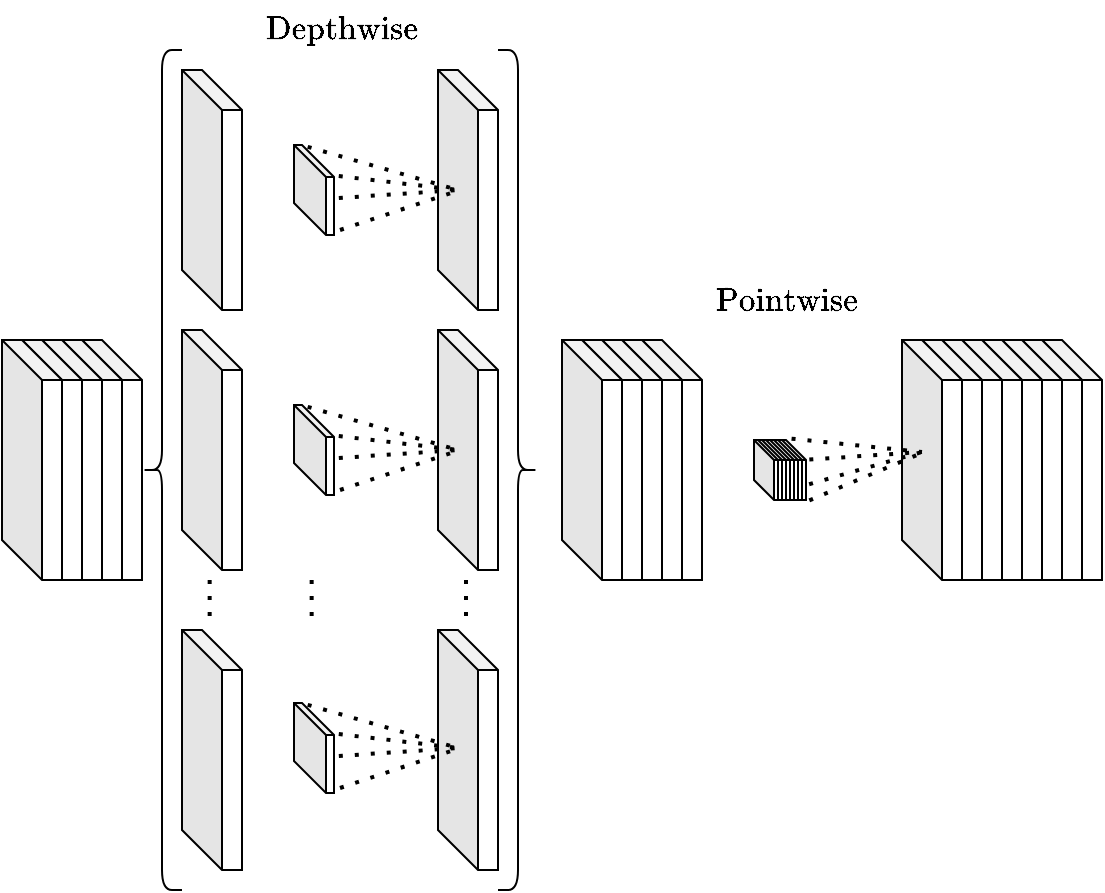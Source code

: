 <mxfile version="26.1.1">
  <diagram name="Page-1" id="ESAI7z-HyepYXW7znmA7">
    <mxGraphModel dx="880" dy="1322" grid="1" gridSize="10" guides="1" tooltips="1" connect="1" arrows="1" fold="1" page="1" pageScale="1" pageWidth="595" pageHeight="842" math="1" shadow="0">
      <root>
        <mxCell id="0" />
        <mxCell id="1" parent="0" />
        <mxCell id="pq8o-XT3RomVm82ZCN2M-4" value="" style="shape=cube;whiteSpace=wrap;html=1;boundedLbl=1;backgroundOutline=1;darkOpacity=0.05;darkOpacity2=0.1;size=20;rotation=0;" vertex="1" parent="1">
          <mxGeometry x="50" y="160" width="30" height="120" as="geometry" />
        </mxCell>
        <mxCell id="pq8o-XT3RomVm82ZCN2M-5" value="" style="shape=cube;whiteSpace=wrap;html=1;boundedLbl=1;backgroundOutline=1;darkOpacity=0.05;darkOpacity2=0.1;size=20;rotation=0;" vertex="1" parent="1">
          <mxGeometry x="40" y="160" width="30" height="120" as="geometry" />
        </mxCell>
        <mxCell id="pq8o-XT3RomVm82ZCN2M-6" value="" style="shape=cube;whiteSpace=wrap;html=1;boundedLbl=1;backgroundOutline=1;darkOpacity=0.05;darkOpacity2=0.1;size=20;rotation=0;" vertex="1" parent="1">
          <mxGeometry x="30" y="160" width="30" height="120" as="geometry" />
        </mxCell>
        <mxCell id="pq8o-XT3RomVm82ZCN2M-7" value="" style="shape=cube;whiteSpace=wrap;html=1;boundedLbl=1;backgroundOutline=1;darkOpacity=0.05;darkOpacity2=0.1;size=20;rotation=0;" vertex="1" parent="1">
          <mxGeometry x="20" y="160" width="30" height="120" as="geometry" />
        </mxCell>
        <mxCell id="pq8o-XT3RomVm82ZCN2M-8" value="" style="shape=cube;whiteSpace=wrap;html=1;boundedLbl=1;backgroundOutline=1;darkOpacity=0.05;darkOpacity2=0.1;size=20;rotation=0;" vertex="1" parent="1">
          <mxGeometry x="100" y="25" width="30" height="120" as="geometry" />
        </mxCell>
        <mxCell id="pq8o-XT3RomVm82ZCN2M-9" value="" style="shape=cube;whiteSpace=wrap;html=1;boundedLbl=1;backgroundOutline=1;darkOpacity=0.05;darkOpacity2=0.1;size=20;rotation=0;" vertex="1" parent="1">
          <mxGeometry x="10" y="160" width="30" height="120" as="geometry" />
        </mxCell>
        <mxCell id="pq8o-XT3RomVm82ZCN2M-10" value="" style="shape=cube;whiteSpace=wrap;html=1;boundedLbl=1;backgroundOutline=1;darkOpacity=0.05;darkOpacity2=0.1;size=20;rotation=0;" vertex="1" parent="1">
          <mxGeometry x="100" y="305" width="30" height="120" as="geometry" />
        </mxCell>
        <mxCell id="pq8o-XT3RomVm82ZCN2M-11" value="" style="shape=cube;whiteSpace=wrap;html=1;boundedLbl=1;backgroundOutline=1;darkOpacity=0.05;darkOpacity2=0.1;size=20;rotation=0;" vertex="1" parent="1">
          <mxGeometry x="100" y="155" width="30" height="120" as="geometry" />
        </mxCell>
        <mxCell id="pq8o-XT3RomVm82ZCN2M-12" value="" style="shape=cube;whiteSpace=wrap;html=1;boundedLbl=1;backgroundOutline=1;darkOpacity=0.05;darkOpacity2=0.1;size=16;rotation=0;shadow=0;" vertex="1" parent="1">
          <mxGeometry x="156" y="62.5" width="20" height="45" as="geometry" />
        </mxCell>
        <mxCell id="pq8o-XT3RomVm82ZCN2M-15" value="" style="shape=cube;whiteSpace=wrap;html=1;boundedLbl=1;backgroundOutline=1;darkOpacity=0.05;darkOpacity2=0.1;size=20;rotation=0;" vertex="1" parent="1">
          <mxGeometry x="228" y="25" width="30" height="120" as="geometry" />
        </mxCell>
        <mxCell id="pq8o-XT3RomVm82ZCN2M-16" value="" style="shape=cube;whiteSpace=wrap;html=1;boundedLbl=1;backgroundOutline=1;darkOpacity=0.05;darkOpacity2=0.1;size=20;rotation=0;" vertex="1" parent="1">
          <mxGeometry x="228" y="155" width="30" height="120" as="geometry" />
        </mxCell>
        <mxCell id="pq8o-XT3RomVm82ZCN2M-17" value="" style="shape=cube;whiteSpace=wrap;html=1;boundedLbl=1;backgroundOutline=1;darkOpacity=0.05;darkOpacity2=0.1;size=20;rotation=0;" vertex="1" parent="1">
          <mxGeometry x="228" y="305" width="30" height="120" as="geometry" />
        </mxCell>
        <mxCell id="pq8o-XT3RomVm82ZCN2M-18" value="" style="endArrow=none;dashed=1;html=1;dashPattern=1 3;strokeWidth=2;rounded=0;entryX=0.333;entryY=0.5;entryDx=0;entryDy=0;entryPerimeter=0;exitX=1.119;exitY=0.345;exitDx=0;exitDy=0;exitPerimeter=0;" edge="1" parent="1" source="pq8o-XT3RomVm82ZCN2M-12" target="pq8o-XT3RomVm82ZCN2M-15">
          <mxGeometry width="50" height="50" relative="1" as="geometry">
            <mxPoint x="178" y="75" as="sourcePoint" />
            <mxPoint x="228" y="25" as="targetPoint" />
          </mxGeometry>
        </mxCell>
        <mxCell id="pq8o-XT3RomVm82ZCN2M-19" value="" style="endArrow=none;dashed=1;html=1;dashPattern=1 3;strokeWidth=2;rounded=0;" edge="1" parent="1">
          <mxGeometry width="50" height="50" relative="1" as="geometry">
            <mxPoint x="179" y="105" as="sourcePoint" />
            <mxPoint x="239" y="85" as="targetPoint" />
          </mxGeometry>
        </mxCell>
        <mxCell id="pq8o-XT3RomVm82ZCN2M-21" value="" style="endArrow=none;dashed=1;html=1;dashPattern=1 3;strokeWidth=2;rounded=0;exitX=0.342;exitY=0.02;exitDx=0;exitDy=0;exitPerimeter=0;" edge="1" parent="1" source="pq8o-XT3RomVm82ZCN2M-12">
          <mxGeometry width="50" height="50" relative="1" as="geometry">
            <mxPoint x="308" y="65" as="sourcePoint" />
            <mxPoint x="238" y="85" as="targetPoint" />
          </mxGeometry>
        </mxCell>
        <mxCell id="pq8o-XT3RomVm82ZCN2M-22" value="" style="endArrow=none;dashed=1;html=1;dashPattern=1 3;strokeWidth=2;rounded=0;exitX=1.121;exitY=0.589;exitDx=0;exitDy=0;exitPerimeter=0;" edge="1" parent="1" source="pq8o-XT3RomVm82ZCN2M-12">
          <mxGeometry width="50" height="50" relative="1" as="geometry">
            <mxPoint x="188" y="95" as="sourcePoint" />
            <mxPoint x="238" y="85" as="targetPoint" />
          </mxGeometry>
        </mxCell>
        <mxCell id="pq8o-XT3RomVm82ZCN2M-33" value="" style="shape=cube;whiteSpace=wrap;html=1;boundedLbl=1;backgroundOutline=1;darkOpacity=0.05;darkOpacity2=0.1;size=20;rotation=0;" vertex="1" parent="1">
          <mxGeometry x="330" y="160" width="30" height="120" as="geometry" />
        </mxCell>
        <mxCell id="pq8o-XT3RomVm82ZCN2M-34" value="" style="shape=cube;whiteSpace=wrap;html=1;boundedLbl=1;backgroundOutline=1;darkOpacity=0.05;darkOpacity2=0.1;size=20;rotation=0;" vertex="1" parent="1">
          <mxGeometry x="320" y="160" width="30" height="120" as="geometry" />
        </mxCell>
        <mxCell id="pq8o-XT3RomVm82ZCN2M-35" value="" style="shape=cube;whiteSpace=wrap;html=1;boundedLbl=1;backgroundOutline=1;darkOpacity=0.05;darkOpacity2=0.1;size=20;rotation=0;" vertex="1" parent="1">
          <mxGeometry x="310" y="160" width="30" height="120" as="geometry" />
        </mxCell>
        <mxCell id="pq8o-XT3RomVm82ZCN2M-36" value="" style="shape=cube;whiteSpace=wrap;html=1;boundedLbl=1;backgroundOutline=1;darkOpacity=0.05;darkOpacity2=0.1;size=20;rotation=0;" vertex="1" parent="1">
          <mxGeometry x="300" y="160" width="30" height="120" as="geometry" />
        </mxCell>
        <mxCell id="pq8o-XT3RomVm82ZCN2M-37" value="" style="shape=cube;whiteSpace=wrap;html=1;boundedLbl=1;backgroundOutline=1;darkOpacity=0.05;darkOpacity2=0.1;size=20;rotation=0;" vertex="1" parent="1">
          <mxGeometry x="290" y="160" width="30" height="120" as="geometry" />
        </mxCell>
        <mxCell id="pq8o-XT3RomVm82ZCN2M-45" value="" style="shape=cube;whiteSpace=wrap;html=1;boundedLbl=1;backgroundOutline=1;darkOpacity=0.05;darkOpacity2=0.1;size=16;rotation=0;shadow=0;" vertex="1" parent="1">
          <mxGeometry x="156" y="192.5" width="20" height="45" as="geometry" />
        </mxCell>
        <mxCell id="pq8o-XT3RomVm82ZCN2M-46" value="" style="endArrow=none;dashed=1;html=1;dashPattern=1 3;strokeWidth=2;rounded=0;entryX=0.333;entryY=0.5;entryDx=0;entryDy=0;entryPerimeter=0;exitX=1.119;exitY=0.345;exitDx=0;exitDy=0;exitPerimeter=0;" edge="1" parent="1" source="pq8o-XT3RomVm82ZCN2M-45">
          <mxGeometry width="50" height="50" relative="1" as="geometry">
            <mxPoint x="178" y="205" as="sourcePoint" />
            <mxPoint x="238" y="215" as="targetPoint" />
          </mxGeometry>
        </mxCell>
        <mxCell id="pq8o-XT3RomVm82ZCN2M-47" value="" style="endArrow=none;dashed=1;html=1;dashPattern=1 3;strokeWidth=2;rounded=0;" edge="1" parent="1">
          <mxGeometry width="50" height="50" relative="1" as="geometry">
            <mxPoint x="179" y="235" as="sourcePoint" />
            <mxPoint x="239" y="215" as="targetPoint" />
          </mxGeometry>
        </mxCell>
        <mxCell id="pq8o-XT3RomVm82ZCN2M-48" value="" style="endArrow=none;dashed=1;html=1;dashPattern=1 3;strokeWidth=2;rounded=0;exitX=0.342;exitY=0.02;exitDx=0;exitDy=0;exitPerimeter=0;" edge="1" parent="1" source="pq8o-XT3RomVm82ZCN2M-45">
          <mxGeometry width="50" height="50" relative="1" as="geometry">
            <mxPoint x="308" y="195" as="sourcePoint" />
            <mxPoint x="238" y="215" as="targetPoint" />
          </mxGeometry>
        </mxCell>
        <mxCell id="pq8o-XT3RomVm82ZCN2M-49" value="" style="endArrow=none;dashed=1;html=1;dashPattern=1 3;strokeWidth=2;rounded=0;exitX=1.121;exitY=0.589;exitDx=0;exitDy=0;exitPerimeter=0;" edge="1" parent="1" source="pq8o-XT3RomVm82ZCN2M-45">
          <mxGeometry width="50" height="50" relative="1" as="geometry">
            <mxPoint x="188" y="225" as="sourcePoint" />
            <mxPoint x="238" y="215" as="targetPoint" />
          </mxGeometry>
        </mxCell>
        <mxCell id="pq8o-XT3RomVm82ZCN2M-50" value="" style="shape=cube;whiteSpace=wrap;html=1;boundedLbl=1;backgroundOutline=1;darkOpacity=0.05;darkOpacity2=0.1;size=16;rotation=0;shadow=0;" vertex="1" parent="1">
          <mxGeometry x="156" y="341.5" width="20" height="45" as="geometry" />
        </mxCell>
        <mxCell id="pq8o-XT3RomVm82ZCN2M-51" value="" style="endArrow=none;dashed=1;html=1;dashPattern=1 3;strokeWidth=2;rounded=0;entryX=0.333;entryY=0.5;entryDx=0;entryDy=0;entryPerimeter=0;exitX=1.119;exitY=0.345;exitDx=0;exitDy=0;exitPerimeter=0;" edge="1" parent="1" source="pq8o-XT3RomVm82ZCN2M-50">
          <mxGeometry width="50" height="50" relative="1" as="geometry">
            <mxPoint x="178" y="354" as="sourcePoint" />
            <mxPoint x="238" y="364" as="targetPoint" />
          </mxGeometry>
        </mxCell>
        <mxCell id="pq8o-XT3RomVm82ZCN2M-52" value="" style="endArrow=none;dashed=1;html=1;dashPattern=1 3;strokeWidth=2;rounded=0;" edge="1" parent="1">
          <mxGeometry width="50" height="50" relative="1" as="geometry">
            <mxPoint x="179" y="384" as="sourcePoint" />
            <mxPoint x="239" y="364" as="targetPoint" />
          </mxGeometry>
        </mxCell>
        <mxCell id="pq8o-XT3RomVm82ZCN2M-53" value="" style="endArrow=none;dashed=1;html=1;dashPattern=1 3;strokeWidth=2;rounded=0;exitX=0.342;exitY=0.02;exitDx=0;exitDy=0;exitPerimeter=0;" edge="1" parent="1" source="pq8o-XT3RomVm82ZCN2M-50">
          <mxGeometry width="50" height="50" relative="1" as="geometry">
            <mxPoint x="308" y="344" as="sourcePoint" />
            <mxPoint x="238" y="364" as="targetPoint" />
          </mxGeometry>
        </mxCell>
        <mxCell id="pq8o-XT3RomVm82ZCN2M-54" value="" style="endArrow=none;dashed=1;html=1;dashPattern=1 3;strokeWidth=2;rounded=0;exitX=1.121;exitY=0.589;exitDx=0;exitDy=0;exitPerimeter=0;" edge="1" parent="1" source="pq8o-XT3RomVm82ZCN2M-50">
          <mxGeometry width="50" height="50" relative="1" as="geometry">
            <mxPoint x="188" y="374" as="sourcePoint" />
            <mxPoint x="238" y="364" as="targetPoint" />
          </mxGeometry>
        </mxCell>
        <mxCell id="pq8o-XT3RomVm82ZCN2M-55" value="" style="shape=curlyBracket;whiteSpace=wrap;html=1;rounded=1;labelPosition=left;verticalLabelPosition=middle;align=right;verticalAlign=middle;" vertex="1" parent="1">
          <mxGeometry x="80" y="15" width="20" height="420" as="geometry" />
        </mxCell>
        <mxCell id="pq8o-XT3RomVm82ZCN2M-56" value="" style="endArrow=none;dashed=1;html=1;dashPattern=1 3;strokeWidth=2;rounded=0;" edge="1" parent="1">
          <mxGeometry width="50" height="50" relative="1" as="geometry">
            <mxPoint x="113.83" y="298" as="sourcePoint" />
            <mxPoint x="113.83" y="278" as="targetPoint" />
          </mxGeometry>
        </mxCell>
        <mxCell id="pq8o-XT3RomVm82ZCN2M-57" value="" style="endArrow=none;dashed=1;html=1;dashPattern=1 3;strokeWidth=2;rounded=0;" edge="1" parent="1">
          <mxGeometry width="50" height="50" relative="1" as="geometry">
            <mxPoint x="164.83" y="298" as="sourcePoint" />
            <mxPoint x="164.83" y="278" as="targetPoint" />
          </mxGeometry>
        </mxCell>
        <mxCell id="pq8o-XT3RomVm82ZCN2M-58" value="" style="endArrow=none;dashed=1;html=1;dashPattern=1 3;strokeWidth=2;rounded=0;" edge="1" parent="1">
          <mxGeometry width="50" height="50" relative="1" as="geometry">
            <mxPoint x="242" y="298" as="sourcePoint" />
            <mxPoint x="242" y="278" as="targetPoint" />
          </mxGeometry>
        </mxCell>
        <mxCell id="pq8o-XT3RomVm82ZCN2M-59" value="" style="shape=curlyBracket;whiteSpace=wrap;html=1;rounded=1;flipH=1;labelPosition=right;verticalLabelPosition=middle;align=left;verticalAlign=middle;" vertex="1" parent="1">
          <mxGeometry x="258" y="15" width="20" height="420" as="geometry" />
        </mxCell>
        <mxCell id="pq8o-XT3RomVm82ZCN2M-63" value="" style="shape=cube;whiteSpace=wrap;html=1;boundedLbl=1;backgroundOutline=1;darkOpacity=0.05;darkOpacity2=0.1;size=10;rotation=0;shadow=0;" vertex="1" parent="1">
          <mxGeometry x="392" y="210" width="20" height="30" as="geometry" />
        </mxCell>
        <mxCell id="pq8o-XT3RomVm82ZCN2M-64" value="" style="shape=cube;whiteSpace=wrap;html=1;boundedLbl=1;backgroundOutline=1;darkOpacity=0.05;darkOpacity2=0.1;size=10;rotation=0;shadow=0;" vertex="1" parent="1">
          <mxGeometry x="390" y="210" width="20" height="30" as="geometry" />
        </mxCell>
        <mxCell id="pq8o-XT3RomVm82ZCN2M-65" value="" style="shape=cube;whiteSpace=wrap;html=1;boundedLbl=1;backgroundOutline=1;darkOpacity=0.05;darkOpacity2=0.1;size=10;rotation=0;shadow=0;" vertex="1" parent="1">
          <mxGeometry x="388" y="210" width="20" height="30" as="geometry" />
        </mxCell>
        <mxCell id="pq8o-XT3RomVm82ZCN2M-66" value="" style="shape=cube;whiteSpace=wrap;html=1;boundedLbl=1;backgroundOutline=1;darkOpacity=0.05;darkOpacity2=0.1;size=10;rotation=0;shadow=0;" vertex="1" parent="1">
          <mxGeometry x="386" y="210" width="20" height="30" as="geometry" />
        </mxCell>
        <mxCell id="pq8o-XT3RomVm82ZCN2M-68" value="" style="endArrow=none;html=1;rounded=0;entryX=0;entryY=0;entryDx=5;entryDy=0;entryPerimeter=0;exitX=0;exitY=0;exitDx=15;exitDy=30.0;exitPerimeter=0;" edge="1" parent="1">
          <mxGeometry width="50" height="50" relative="1" as="geometry">
            <mxPoint x="402" y="240.0" as="sourcePoint" />
            <mxPoint x="392" y="210" as="targetPoint" />
            <Array as="points">
              <mxPoint x="402" y="220" />
            </Array>
          </mxGeometry>
        </mxCell>
        <mxCell id="pq8o-XT3RomVm82ZCN2M-69" value="" style="endArrow=none;html=1;rounded=0;entryX=0;entryY=0;entryDx=5;entryDy=0;entryPerimeter=0;exitX=0;exitY=0;exitDx=15;exitDy=30.0;exitPerimeter=0;" edge="1" parent="1">
          <mxGeometry width="50" height="50" relative="1" as="geometry">
            <mxPoint x="404" y="240.0" as="sourcePoint" />
            <mxPoint x="394" y="210" as="targetPoint" />
            <Array as="points">
              <mxPoint x="404" y="220" />
            </Array>
          </mxGeometry>
        </mxCell>
        <mxCell id="pq8o-XT3RomVm82ZCN2M-70" value="" style="endArrow=none;html=1;rounded=0;entryX=0;entryY=0;entryDx=5;entryDy=0;entryPerimeter=0;exitX=0;exitY=0;exitDx=15;exitDy=30.0;exitPerimeter=0;" edge="1" parent="1">
          <mxGeometry width="50" height="50" relative="1" as="geometry">
            <mxPoint x="400" y="240.0" as="sourcePoint" />
            <mxPoint x="390" y="210" as="targetPoint" />
            <Array as="points">
              <mxPoint x="400" y="220" />
            </Array>
          </mxGeometry>
        </mxCell>
        <mxCell id="pq8o-XT3RomVm82ZCN2M-71" value="" style="endArrow=none;html=1;rounded=0;entryX=0;entryY=0;entryDx=5;entryDy=0;entryPerimeter=0;exitX=0;exitY=0;exitDx=15;exitDy=30.0;exitPerimeter=0;" edge="1" parent="1">
          <mxGeometry width="50" height="50" relative="1" as="geometry">
            <mxPoint x="398" y="240.0" as="sourcePoint" />
            <mxPoint x="388" y="210" as="targetPoint" />
            <Array as="points">
              <mxPoint x="398" y="220" />
            </Array>
          </mxGeometry>
        </mxCell>
        <mxCell id="pq8o-XT3RomVm82ZCN2M-72" value="" style="shape=cube;whiteSpace=wrap;html=1;boundedLbl=1;backgroundOutline=1;darkOpacity=0.05;darkOpacity2=0.1;size=20;rotation=0;" vertex="1" parent="1">
          <mxGeometry x="530" y="160" width="30" height="120" as="geometry" />
        </mxCell>
        <mxCell id="pq8o-XT3RomVm82ZCN2M-73" value="" style="shape=cube;whiteSpace=wrap;html=1;boundedLbl=1;backgroundOutline=1;darkOpacity=0.05;darkOpacity2=0.1;size=20;rotation=0;" vertex="1" parent="1">
          <mxGeometry x="520" y="160" width="30" height="120" as="geometry" />
        </mxCell>
        <mxCell id="pq8o-XT3RomVm82ZCN2M-74" value="" style="shape=cube;whiteSpace=wrap;html=1;boundedLbl=1;backgroundOutline=1;darkOpacity=0.05;darkOpacity2=0.1;size=20;rotation=0;" vertex="1" parent="1">
          <mxGeometry x="510" y="160" width="30" height="120" as="geometry" />
        </mxCell>
        <mxCell id="pq8o-XT3RomVm82ZCN2M-75" value="" style="shape=cube;whiteSpace=wrap;html=1;boundedLbl=1;backgroundOutline=1;darkOpacity=0.05;darkOpacity2=0.1;size=20;rotation=0;" vertex="1" parent="1">
          <mxGeometry x="500" y="160" width="30" height="120" as="geometry" />
        </mxCell>
        <mxCell id="pq8o-XT3RomVm82ZCN2M-76" value="" style="shape=cube;whiteSpace=wrap;html=1;boundedLbl=1;backgroundOutline=1;darkOpacity=0.05;darkOpacity2=0.1;size=20;rotation=0;" vertex="1" parent="1">
          <mxGeometry x="490" y="160" width="30" height="120" as="geometry" />
        </mxCell>
        <mxCell id="pq8o-XT3RomVm82ZCN2M-77" value="" style="shape=cube;whiteSpace=wrap;html=1;boundedLbl=1;backgroundOutline=1;darkOpacity=0.05;darkOpacity2=0.1;size=20;rotation=0;" vertex="1" parent="1">
          <mxGeometry x="480" y="160" width="30" height="120" as="geometry" />
        </mxCell>
        <mxCell id="pq8o-XT3RomVm82ZCN2M-78" value="" style="shape=cube;whiteSpace=wrap;html=1;boundedLbl=1;backgroundOutline=1;darkOpacity=0.05;darkOpacity2=0.1;size=20;rotation=0;" vertex="1" parent="1">
          <mxGeometry x="470" y="160" width="30" height="120" as="geometry" />
        </mxCell>
        <mxCell id="pq8o-XT3RomVm82ZCN2M-79" value="" style="shape=cube;whiteSpace=wrap;html=1;boundedLbl=1;backgroundOutline=1;darkOpacity=0.05;darkOpacity2=0.1;size=20;rotation=0;" vertex="1" parent="1">
          <mxGeometry x="460" y="160" width="30" height="120" as="geometry" />
        </mxCell>
        <mxCell id="pq8o-XT3RomVm82ZCN2M-81" value="" style="endArrow=none;dashed=1;html=1;dashPattern=1 3;strokeWidth=2;rounded=0;entryX=0.333;entryY=0.5;entryDx=0;entryDy=0;entryPerimeter=0;exitX=1.133;exitY=0.326;exitDx=0;exitDy=0;exitPerimeter=0;" edge="1" parent="1">
          <mxGeometry width="50" height="50" relative="1" as="geometry">
            <mxPoint x="413.66" y="219.78" as="sourcePoint" />
            <mxPoint x="470" y="216" as="targetPoint" />
          </mxGeometry>
        </mxCell>
        <mxCell id="pq8o-XT3RomVm82ZCN2M-82" value="" style="endArrow=none;dashed=1;html=1;dashPattern=1 3;strokeWidth=2;rounded=0;exitX=1.133;exitY=1.007;exitDx=0;exitDy=0;exitPerimeter=0;" edge="1" parent="1">
          <mxGeometry width="50" height="50" relative="1" as="geometry">
            <mxPoint x="413.66" y="240.21" as="sourcePoint" />
            <mxPoint x="471" y="216" as="targetPoint" />
          </mxGeometry>
        </mxCell>
        <mxCell id="pq8o-XT3RomVm82ZCN2M-83" value="" style="endArrow=none;dashed=1;html=1;dashPattern=1 3;strokeWidth=2;rounded=0;exitX=0.589;exitY=-0.022;exitDx=0;exitDy=0;exitPerimeter=0;" edge="1" parent="1">
          <mxGeometry width="50" height="50" relative="1" as="geometry">
            <mxPoint x="404.78" y="209.34" as="sourcePoint" />
            <mxPoint x="470" y="216" as="targetPoint" />
          </mxGeometry>
        </mxCell>
        <mxCell id="pq8o-XT3RomVm82ZCN2M-84" value="" style="endArrow=none;dashed=1;html=1;dashPattern=1 3;strokeWidth=2;rounded=0;exitX=1.128;exitY=0.737;exitDx=0;exitDy=0;exitPerimeter=0;" edge="1" parent="1">
          <mxGeometry width="50" height="50" relative="1" as="geometry">
            <mxPoint x="413.56" y="232.11" as="sourcePoint" />
            <mxPoint x="470" y="216" as="targetPoint" />
          </mxGeometry>
        </mxCell>
        <mxCell id="pq8o-XT3RomVm82ZCN2M-85" value="&lt;font style=&quot;font-size: 14px;&quot;&gt;$$\text{Depthwise}$$&lt;/font&gt;" style="text;html=1;align=center;verticalAlign=middle;whiteSpace=wrap;rounded=0;" vertex="1" parent="1">
          <mxGeometry x="150" y="-10" width="60" height="30" as="geometry" />
        </mxCell>
        <mxCell id="pq8o-XT3RomVm82ZCN2M-86" value="&lt;font style=&quot;font-size: 14px;&quot;&gt;$$\text{Pointwise}$$&lt;/font&gt;" style="text;html=1;align=center;verticalAlign=middle;whiteSpace=wrap;rounded=0;" vertex="1" parent="1">
          <mxGeometry x="372" y="125" width="60" height="30" as="geometry" />
        </mxCell>
      </root>
    </mxGraphModel>
  </diagram>
</mxfile>
